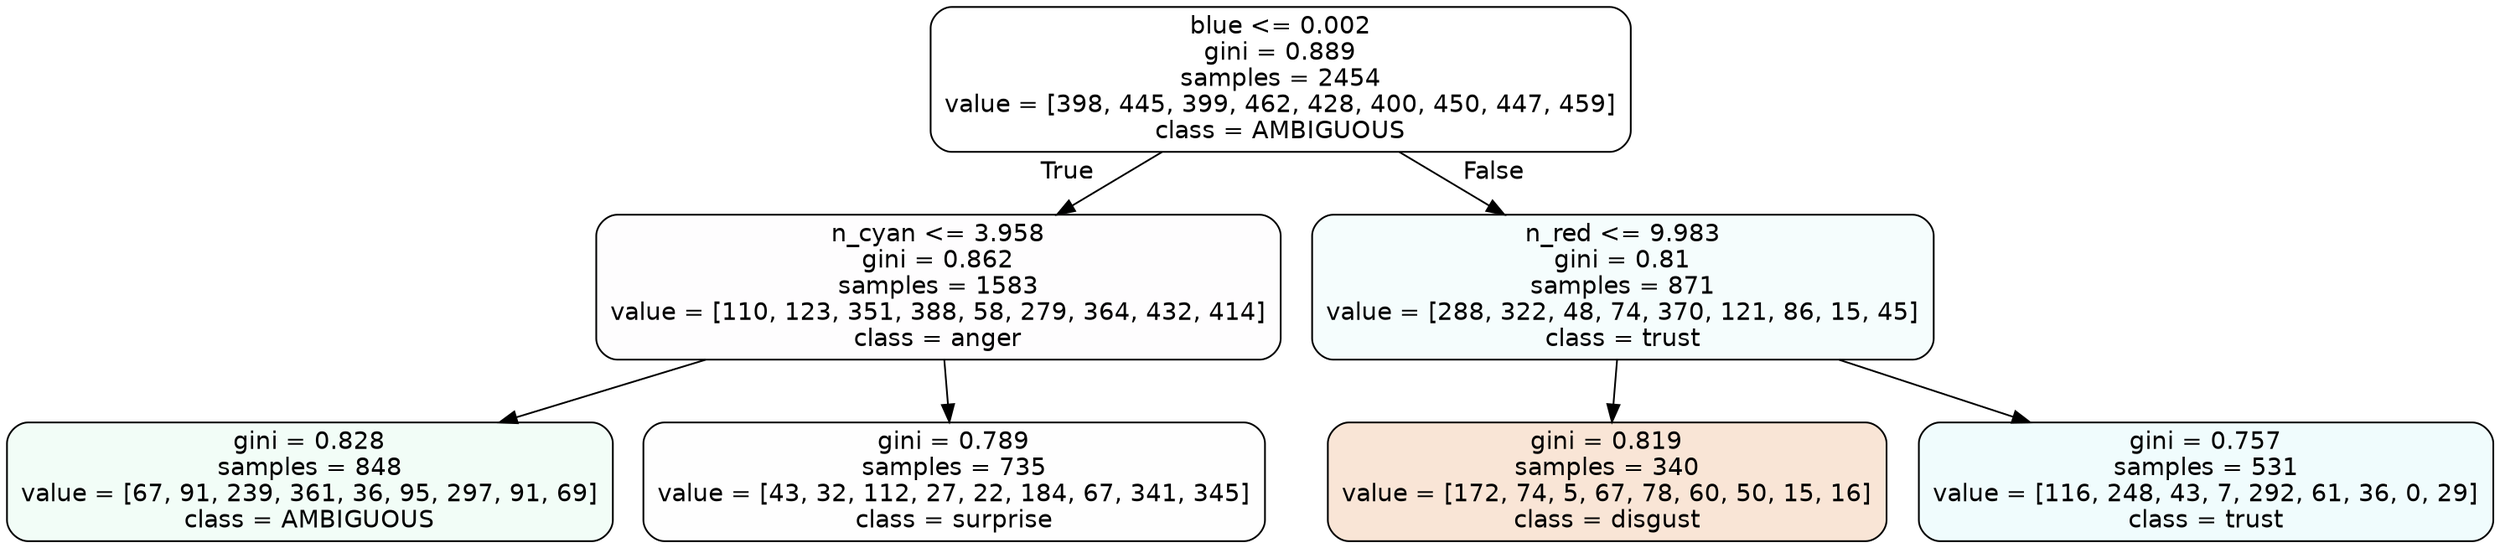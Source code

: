 digraph Tree {
node [shape=box, style="filled, rounded", color="black", fontname=helvetica] ;
edge [fontname=helvetica] ;
0 [label="blue <= 0.002\ngini = 0.889\nsamples = 2454\nvalue = [398, 445, 399, 462, 428, 400, 450, 447, 459]\nclass = AMBIGUOUS", fillcolor="#39e58100"] ;
1 [label="n_cyan <= 3.958\ngini = 0.862\nsamples = 1583\nvalue = [110, 123, 351, 388, 58, 279, 364, 432, 414]\nclass = anger", fillcolor="#e539d702"] ;
0 -> 1 [labeldistance=2.5, labelangle=45, headlabel="True"] ;
2 [label="gini = 0.828\nsamples = 848\nvalue = [67, 91, 239, 361, 36, 95, 297, 91, 69]\nclass = AMBIGUOUS", fillcolor="#39e58110"] ;
1 -> 2 ;
3 [label="gini = 0.789\nsamples = 735\nvalue = [43, 32, 112, 27, 22, 184, 67, 341, 345]\nclass = surprise", fillcolor="#e5396401"] ;
1 -> 3 ;
4 [label="n_red <= 9.983\ngini = 0.81\nsamples = 871\nvalue = [288, 322, 48, 74, 370, 121, 86, 15, 45]\nclass = trust", fillcolor="#39d7e50c"] ;
0 -> 4 [labeldistance=2.5, labelangle=-45, headlabel="False"] ;
5 [label="gini = 0.819\nsamples = 340\nvalue = [172, 74, 5, 67, 78, 60, 50, 15, 16]\nclass = disgust", fillcolor="#e5813934"] ;
4 -> 5 ;
6 [label="gini = 0.757\nsamples = 531\nvalue = [116, 248, 43, 7, 292, 61, 36, 0, 29]\nclass = trust", fillcolor="#39d7e513"] ;
4 -> 6 ;
}